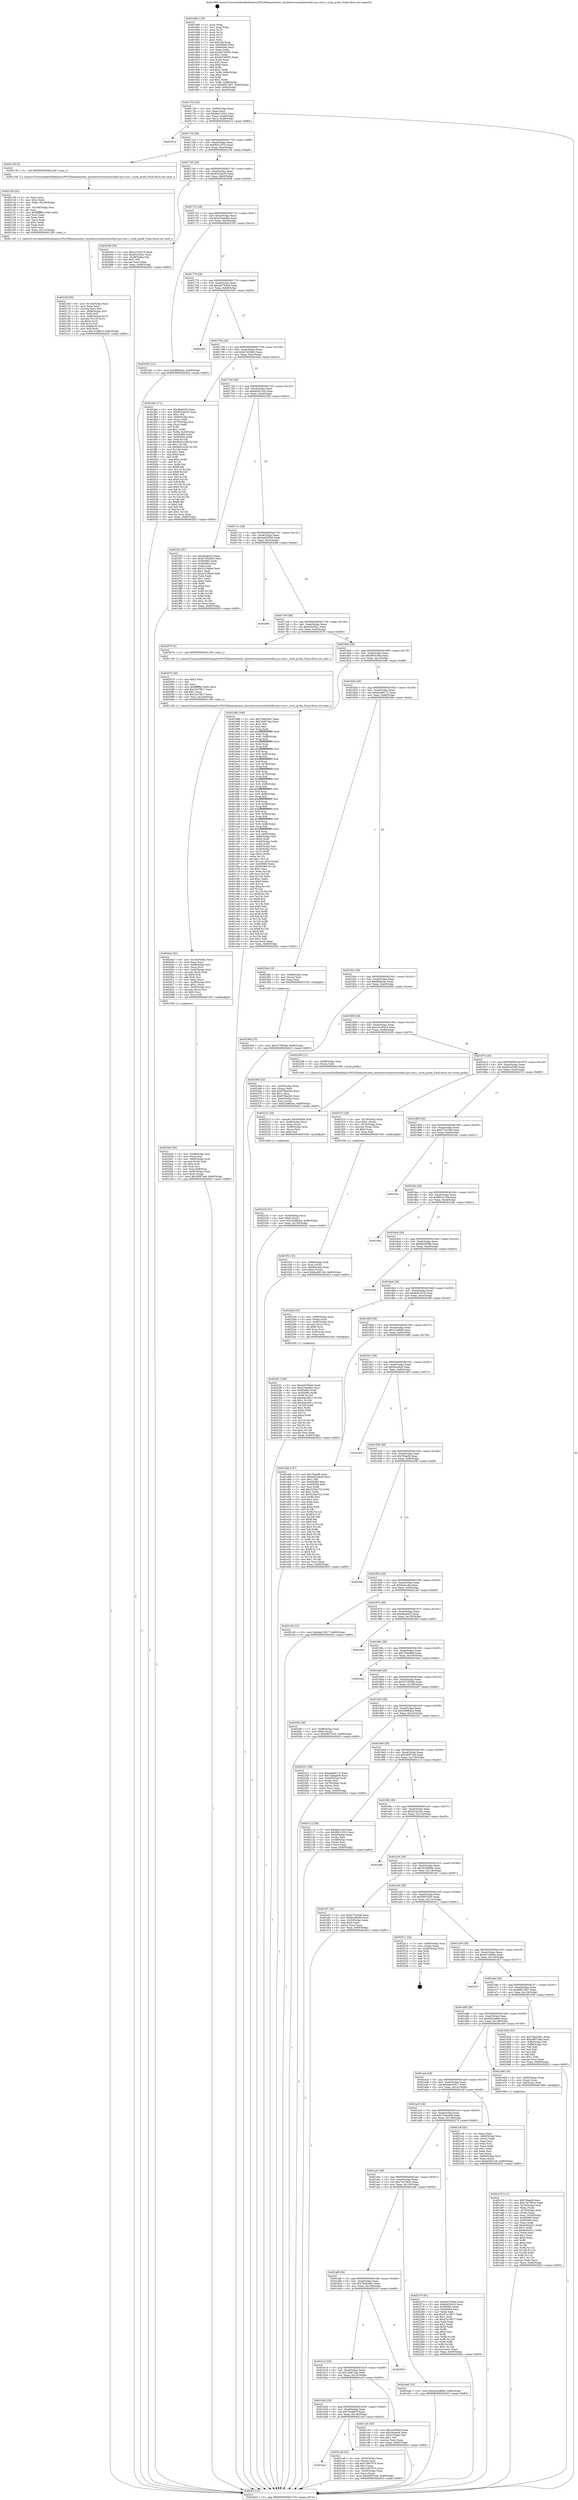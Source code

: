 digraph "0x401690" {
  label = "0x401690 (/mnt/c/Users/mathe/Desktop/tcc/POCII/binaries/extr_linuxdriversmmchostsdhci-pci-core.c_ricoh_probe_Final-ollvm.out::main(0))"
  labelloc = "t"
  node[shape=record]

  Entry [label="",width=0.3,height=0.3,shape=circle,fillcolor=black,style=filled]
  "0x401704" [label="{
     0x401704 [32]\l
     | [instrs]\l
     &nbsp;&nbsp;0x401704 \<+6\>: mov -0x90(%rbp),%eax\l
     &nbsp;&nbsp;0x40170a \<+2\>: mov %eax,%ecx\l
     &nbsp;&nbsp;0x40170c \<+6\>: sub $0x8aa742b2,%ecx\l
     &nbsp;&nbsp;0x401712 \<+6\>: mov %eax,-0xa4(%rbp)\l
     &nbsp;&nbsp;0x401718 \<+6\>: mov %ecx,-0xa8(%rbp)\l
     &nbsp;&nbsp;0x40171e \<+6\>: je 0000000000402614 \<main+0xf84\>\l
  }"]
  "0x402614" [label="{
     0x402614\l
  }", style=dashed]
  "0x401724" [label="{
     0x401724 [28]\l
     | [instrs]\l
     &nbsp;&nbsp;0x401724 \<+5\>: jmp 0000000000401729 \<main+0x99\>\l
     &nbsp;&nbsp;0x401729 \<+6\>: mov -0xa4(%rbp),%eax\l
     &nbsp;&nbsp;0x40172f \<+5\>: sub $0x90213533,%eax\l
     &nbsp;&nbsp;0x401734 \<+6\>: mov %eax,-0xac(%rbp)\l
     &nbsp;&nbsp;0x40173a \<+6\>: je 0000000000402136 \<main+0xaa6\>\l
  }"]
  Exit [label="",width=0.3,height=0.3,shape=circle,fillcolor=black,style=filled,peripheries=2]
  "0x402136" [label="{
     0x402136 [5]\l
     | [instrs]\l
     &nbsp;&nbsp;0x402136 \<+5\>: call 0000000000401160 \<next_i\>\l
     | [calls]\l
     &nbsp;&nbsp;0x401160 \{1\} (/mnt/c/Users/mathe/Desktop/tcc/POCII/binaries/extr_linuxdriversmmchostsdhci-pci-core.c_ricoh_probe_Final-ollvm.out::next_i)\l
  }"]
  "0x401740" [label="{
     0x401740 [28]\l
     | [instrs]\l
     &nbsp;&nbsp;0x401740 \<+5\>: jmp 0000000000401745 \<main+0xb5\>\l
     &nbsp;&nbsp;0x401745 \<+6\>: mov -0xa4(%rbp),%eax\l
     &nbsp;&nbsp;0x40174b \<+5\>: sub $0x9323ee35,%eax\l
     &nbsp;&nbsp;0x401750 \<+6\>: mov %eax,-0xb0(%rbp)\l
     &nbsp;&nbsp;0x401756 \<+6\>: je 0000000000402058 \<main+0x9c8\>\l
  }"]
  "0x40239d" [label="{
     0x40239d [15]\l
     | [instrs]\l
     &nbsp;&nbsp;0x40239d \<+10\>: movl $0x2379928a,-0x90(%rbp)\l
     &nbsp;&nbsp;0x4023a7 \<+5\>: jmp 0000000000402623 \<main+0xf93\>\l
  }"]
  "0x402058" [label="{
     0x402058 [30]\l
     | [instrs]\l
     &nbsp;&nbsp;0x402058 \<+5\>: mov $0xe1018319,%eax\l
     &nbsp;&nbsp;0x40205d \<+5\>: mov $0xd52cf5a1,%ecx\l
     &nbsp;&nbsp;0x402062 \<+3\>: mov -0x29(%rbp),%dl\l
     &nbsp;&nbsp;0x402065 \<+3\>: test $0x1,%dl\l
     &nbsp;&nbsp;0x402068 \<+3\>: cmovne %ecx,%eax\l
     &nbsp;&nbsp;0x40206b \<+6\>: mov %eax,-0x90(%rbp)\l
     &nbsp;&nbsp;0x402071 \<+5\>: jmp 0000000000402623 \<main+0xf93\>\l
  }"]
  "0x40175c" [label="{
     0x40175c [28]\l
     | [instrs]\l
     &nbsp;&nbsp;0x40175c \<+5\>: jmp 0000000000401761 \<main+0xd1\>\l
     &nbsp;&nbsp;0x401761 \<+6\>: mov -0xa4(%rbp),%eax\l
     &nbsp;&nbsp;0x401767 \<+5\>: sub $0xa7eeedbe,%eax\l
     &nbsp;&nbsp;0x40176c \<+6\>: mov %eax,-0xb4(%rbp)\l
     &nbsp;&nbsp;0x401772 \<+6\>: je 0000000000402355 \<main+0xcc5\>\l
  }"]
  "0x4022f1" [label="{
     0x4022f1 [100]\l
     | [instrs]\l
     &nbsp;&nbsp;0x4022f1 \<+5\>: mov $0xad27b6a4,%edx\l
     &nbsp;&nbsp;0x4022f6 \<+5\>: mov $0xa7eeedbe,%esi\l
     &nbsp;&nbsp;0x4022fb \<+8\>: mov 0x405060,%r8d\l
     &nbsp;&nbsp;0x402303 \<+8\>: mov 0x405064,%r9d\l
     &nbsp;&nbsp;0x40230b \<+3\>: mov %r8d,%r10d\l
     &nbsp;&nbsp;0x40230e \<+7\>: sub $0x4dac4811,%r10d\l
     &nbsp;&nbsp;0x402315 \<+4\>: sub $0x1,%r10d\l
     &nbsp;&nbsp;0x402319 \<+7\>: add $0x4dac4811,%r10d\l
     &nbsp;&nbsp;0x402320 \<+4\>: imul %r10d,%r8d\l
     &nbsp;&nbsp;0x402324 \<+4\>: and $0x1,%r8d\l
     &nbsp;&nbsp;0x402328 \<+4\>: cmp $0x0,%r8d\l
     &nbsp;&nbsp;0x40232c \<+4\>: sete %r11b\l
     &nbsp;&nbsp;0x402330 \<+4\>: cmp $0xa,%r9d\l
     &nbsp;&nbsp;0x402334 \<+3\>: setl %bl\l
     &nbsp;&nbsp;0x402337 \<+3\>: mov %r11b,%r14b\l
     &nbsp;&nbsp;0x40233a \<+3\>: and %bl,%r14b\l
     &nbsp;&nbsp;0x40233d \<+3\>: xor %bl,%r11b\l
     &nbsp;&nbsp;0x402340 \<+3\>: or %r11b,%r14b\l
     &nbsp;&nbsp;0x402343 \<+4\>: test $0x1,%r14b\l
     &nbsp;&nbsp;0x402347 \<+3\>: cmovne %esi,%edx\l
     &nbsp;&nbsp;0x40234a \<+6\>: mov %edx,-0x90(%rbp)\l
     &nbsp;&nbsp;0x402350 \<+5\>: jmp 0000000000402623 \<main+0xf93\>\l
  }"]
  "0x402355" [label="{
     0x402355 [15]\l
     | [instrs]\l
     &nbsp;&nbsp;0x402355 \<+10\>: movl $0xdfbfa5ac,-0x90(%rbp)\l
     &nbsp;&nbsp;0x40235f \<+5\>: jmp 0000000000402623 \<main+0xf93\>\l
  }"]
  "0x401778" [label="{
     0x401778 [28]\l
     | [instrs]\l
     &nbsp;&nbsp;0x401778 \<+5\>: jmp 000000000040177d \<main+0xed\>\l
     &nbsp;&nbsp;0x40177d \<+6\>: mov -0xa4(%rbp),%eax\l
     &nbsp;&nbsp;0x401783 \<+5\>: sub $0xad27b6a4,%eax\l
     &nbsp;&nbsp;0x401788 \<+6\>: mov %eax,-0xb8(%rbp)\l
     &nbsp;&nbsp;0x40178e \<+6\>: je 00000000004025e4 \<main+0xf54\>\l
  }"]
  "0x402232" [label="{
     0x402232 [31]\l
     | [instrs]\l
     &nbsp;&nbsp;0x402232 \<+4\>: mov -0x40(%rbp),%rcx\l
     &nbsp;&nbsp;0x402236 \<+6\>: movl $0x0,(%rcx)\l
     &nbsp;&nbsp;0x40223c \<+10\>: movl $0x23b9bdca,-0x90(%rbp)\l
     &nbsp;&nbsp;0x402246 \<+6\>: mov %eax,-0x150(%rbp)\l
     &nbsp;&nbsp;0x40224c \<+5\>: jmp 0000000000402623 \<main+0xf93\>\l
  }"]
  "0x4025e4" [label="{
     0x4025e4\l
  }", style=dashed]
  "0x401794" [label="{
     0x401794 [28]\l
     | [instrs]\l
     &nbsp;&nbsp;0x401794 \<+5\>: jmp 0000000000401799 \<main+0x109\>\l
     &nbsp;&nbsp;0x401799 \<+6\>: mov -0xa4(%rbp),%eax\l
     &nbsp;&nbsp;0x40179f \<+5\>: sub $0xb7d52b63,%eax\l
     &nbsp;&nbsp;0x4017a4 \<+6\>: mov %eax,-0xbc(%rbp)\l
     &nbsp;&nbsp;0x4017aa \<+6\>: je 0000000000401fad \<main+0x91d\>\l
  }"]
  "0x402215" [label="{
     0x402215 [29]\l
     | [instrs]\l
     &nbsp;&nbsp;0x402215 \<+10\>: movabs $0x4030b6,%rdi\l
     &nbsp;&nbsp;0x40221f \<+4\>: mov -0x48(%rbp),%rcx\l
     &nbsp;&nbsp;0x402223 \<+2\>: mov %eax,(%rcx)\l
     &nbsp;&nbsp;0x402225 \<+4\>: mov -0x48(%rbp),%rcx\l
     &nbsp;&nbsp;0x402229 \<+2\>: mov (%rcx),%esi\l
     &nbsp;&nbsp;0x40222b \<+2\>: mov $0x0,%al\l
     &nbsp;&nbsp;0x40222d \<+5\>: call 0000000000401040 \<printf@plt\>\l
     | [calls]\l
     &nbsp;&nbsp;0x401040 \{1\} (unknown)\l
  }"]
  "0x401fad" [label="{
     0x401fad [171]\l
     | [instrs]\l
     &nbsp;&nbsp;0x401fad \<+5\>: mov $0xdba6432,%eax\l
     &nbsp;&nbsp;0x401fb2 \<+5\>: mov $0x9323ee35,%ecx\l
     &nbsp;&nbsp;0x401fb7 \<+2\>: mov $0x1,%dl\l
     &nbsp;&nbsp;0x401fb9 \<+4\>: mov -0x60(%rbp),%rsi\l
     &nbsp;&nbsp;0x401fbd \<+2\>: mov (%rsi),%edi\l
     &nbsp;&nbsp;0x401fbf \<+4\>: mov -0x70(%rbp),%rsi\l
     &nbsp;&nbsp;0x401fc3 \<+2\>: cmp (%rsi),%edi\l
     &nbsp;&nbsp;0x401fc5 \<+4\>: setl %r8b\l
     &nbsp;&nbsp;0x401fc9 \<+4\>: and $0x1,%r8b\l
     &nbsp;&nbsp;0x401fcd \<+4\>: mov %r8b,-0x29(%rbp)\l
     &nbsp;&nbsp;0x401fd1 \<+7\>: mov 0x405060,%edi\l
     &nbsp;&nbsp;0x401fd8 \<+8\>: mov 0x405064,%r9d\l
     &nbsp;&nbsp;0x401fe0 \<+3\>: mov %edi,%r10d\l
     &nbsp;&nbsp;0x401fe3 \<+7\>: add $0x90d1e326,%r10d\l
     &nbsp;&nbsp;0x401fea \<+4\>: sub $0x1,%r10d\l
     &nbsp;&nbsp;0x401fee \<+7\>: sub $0x90d1e326,%r10d\l
     &nbsp;&nbsp;0x401ff5 \<+4\>: imul %r10d,%edi\l
     &nbsp;&nbsp;0x401ff9 \<+3\>: and $0x1,%edi\l
     &nbsp;&nbsp;0x401ffc \<+3\>: cmp $0x0,%edi\l
     &nbsp;&nbsp;0x401fff \<+4\>: sete %r8b\l
     &nbsp;&nbsp;0x402003 \<+4\>: cmp $0xa,%r9d\l
     &nbsp;&nbsp;0x402007 \<+4\>: setl %r11b\l
     &nbsp;&nbsp;0x40200b \<+3\>: mov %r8b,%bl\l
     &nbsp;&nbsp;0x40200e \<+3\>: xor $0xff,%bl\l
     &nbsp;&nbsp;0x402011 \<+3\>: mov %r11b,%r14b\l
     &nbsp;&nbsp;0x402014 \<+4\>: xor $0xff,%r14b\l
     &nbsp;&nbsp;0x402018 \<+3\>: xor $0x0,%dl\l
     &nbsp;&nbsp;0x40201b \<+3\>: mov %bl,%r15b\l
     &nbsp;&nbsp;0x40201e \<+4\>: and $0x0,%r15b\l
     &nbsp;&nbsp;0x402022 \<+3\>: and %dl,%r8b\l
     &nbsp;&nbsp;0x402025 \<+3\>: mov %r14b,%r12b\l
     &nbsp;&nbsp;0x402028 \<+4\>: and $0x0,%r12b\l
     &nbsp;&nbsp;0x40202c \<+3\>: and %dl,%r11b\l
     &nbsp;&nbsp;0x40202f \<+3\>: or %r8b,%r15b\l
     &nbsp;&nbsp;0x402032 \<+3\>: or %r11b,%r12b\l
     &nbsp;&nbsp;0x402035 \<+3\>: xor %r12b,%r15b\l
     &nbsp;&nbsp;0x402038 \<+3\>: or %r14b,%bl\l
     &nbsp;&nbsp;0x40203b \<+3\>: xor $0xff,%bl\l
     &nbsp;&nbsp;0x40203e \<+3\>: or $0x0,%dl\l
     &nbsp;&nbsp;0x402041 \<+2\>: and %dl,%bl\l
     &nbsp;&nbsp;0x402043 \<+3\>: or %bl,%r15b\l
     &nbsp;&nbsp;0x402046 \<+4\>: test $0x1,%r15b\l
     &nbsp;&nbsp;0x40204a \<+3\>: cmovne %ecx,%eax\l
     &nbsp;&nbsp;0x40204d \<+6\>: mov %eax,-0x90(%rbp)\l
     &nbsp;&nbsp;0x402053 \<+5\>: jmp 0000000000402623 \<main+0xf93\>\l
  }"]
  "0x4017b0" [label="{
     0x4017b0 [28]\l
     | [instrs]\l
     &nbsp;&nbsp;0x4017b0 \<+5\>: jmp 00000000004017b5 \<main+0x125\>\l
     &nbsp;&nbsp;0x4017b5 \<+6\>: mov -0xa4(%rbp),%eax\l
     &nbsp;&nbsp;0x4017bb \<+5\>: sub $0xba5913c6,%eax\l
     &nbsp;&nbsp;0x4017c0 \<+6\>: mov %eax,-0xc0(%rbp)\l
     &nbsp;&nbsp;0x4017c6 \<+6\>: je 0000000000401f52 \<main+0x8c2\>\l
  }"]
  "0x401b4c" [label="{
     0x401b4c\l
  }", style=dashed]
  "0x401f52" [label="{
     0x401f52 [91]\l
     | [instrs]\l
     &nbsp;&nbsp;0x401f52 \<+5\>: mov $0xdba6432,%eax\l
     &nbsp;&nbsp;0x401f57 \<+5\>: mov $0xb7d52b63,%ecx\l
     &nbsp;&nbsp;0x401f5c \<+7\>: mov 0x405060,%edx\l
     &nbsp;&nbsp;0x401f63 \<+7\>: mov 0x405064,%esi\l
     &nbsp;&nbsp;0x401f6a \<+2\>: mov %edx,%edi\l
     &nbsp;&nbsp;0x401f6c \<+6\>: add $0x2c2346a9,%edi\l
     &nbsp;&nbsp;0x401f72 \<+3\>: sub $0x1,%edi\l
     &nbsp;&nbsp;0x401f75 \<+6\>: sub $0x2c2346a9,%edi\l
     &nbsp;&nbsp;0x401f7b \<+3\>: imul %edi,%edx\l
     &nbsp;&nbsp;0x401f7e \<+3\>: and $0x1,%edx\l
     &nbsp;&nbsp;0x401f81 \<+3\>: cmp $0x0,%edx\l
     &nbsp;&nbsp;0x401f84 \<+4\>: sete %r8b\l
     &nbsp;&nbsp;0x401f88 \<+3\>: cmp $0xa,%esi\l
     &nbsp;&nbsp;0x401f8b \<+4\>: setl %r9b\l
     &nbsp;&nbsp;0x401f8f \<+3\>: mov %r8b,%r10b\l
     &nbsp;&nbsp;0x401f92 \<+3\>: and %r9b,%r10b\l
     &nbsp;&nbsp;0x401f95 \<+3\>: xor %r9b,%r8b\l
     &nbsp;&nbsp;0x401f98 \<+3\>: or %r8b,%r10b\l
     &nbsp;&nbsp;0x401f9b \<+4\>: test $0x1,%r10b\l
     &nbsp;&nbsp;0x401f9f \<+3\>: cmovne %ecx,%eax\l
     &nbsp;&nbsp;0x401fa2 \<+6\>: mov %eax,-0x90(%rbp)\l
     &nbsp;&nbsp;0x401fa8 \<+5\>: jmp 0000000000402623 \<main+0xf93\>\l
  }"]
  "0x4017cc" [label="{
     0x4017cc [28]\l
     | [instrs]\l
     &nbsp;&nbsp;0x4017cc \<+5\>: jmp 00000000004017d1 \<main+0x141\>\l
     &nbsp;&nbsp;0x4017d1 \<+6\>: mov -0xa4(%rbp),%eax\l
     &nbsp;&nbsp;0x4017d7 \<+5\>: sub $0xbad52830,%eax\l
     &nbsp;&nbsp;0x4017dc \<+6\>: mov %eax,-0xc4(%rbp)\l
     &nbsp;&nbsp;0x4017e2 \<+6\>: je 000000000040256e \<main+0xede\>\l
  }"]
  "0x4021a6" [label="{
     0x4021a6 [42]\l
     | [instrs]\l
     &nbsp;&nbsp;0x4021a6 \<+4\>: mov -0x50(%rbp),%rax\l
     &nbsp;&nbsp;0x4021aa \<+2\>: mov (%rax),%ecx\l
     &nbsp;&nbsp;0x4021ac \<+6\>: add $0x12667674,%ecx\l
     &nbsp;&nbsp;0x4021b2 \<+3\>: add $0x1,%ecx\l
     &nbsp;&nbsp;0x4021b5 \<+6\>: sub $0x12667674,%ecx\l
     &nbsp;&nbsp;0x4021bb \<+4\>: mov -0x50(%rbp),%rax\l
     &nbsp;&nbsp;0x4021bf \<+2\>: mov %ecx,(%rax)\l
     &nbsp;&nbsp;0x4021c1 \<+10\>: movl $0x285f7ce6,-0x90(%rbp)\l
     &nbsp;&nbsp;0x4021cb \<+5\>: jmp 0000000000402623 \<main+0xf93\>\l
  }"]
  "0x40256e" [label="{
     0x40256e\l
  }", style=dashed]
  "0x4017e8" [label="{
     0x4017e8 [28]\l
     | [instrs]\l
     &nbsp;&nbsp;0x4017e8 \<+5\>: jmp 00000000004017ed \<main+0x15d\>\l
     &nbsp;&nbsp;0x4017ed \<+6\>: mov -0xa4(%rbp),%eax\l
     &nbsp;&nbsp;0x4017f3 \<+5\>: sub $0xd52cf5a1,%eax\l
     &nbsp;&nbsp;0x4017f8 \<+6\>: mov %eax,-0xc8(%rbp)\l
     &nbsp;&nbsp;0x4017fe \<+6\>: je 0000000000402076 \<main+0x9e6\>\l
  }"]
  "0x40216f" [label="{
     0x40216f [55]\l
     | [instrs]\l
     &nbsp;&nbsp;0x40216f \<+6\>: mov -0x14c(%rbp),%ecx\l
     &nbsp;&nbsp;0x402175 \<+3\>: imul %eax,%ecx\l
     &nbsp;&nbsp;0x402178 \<+3\>: movslq %ecx,%r8\l
     &nbsp;&nbsp;0x40217b \<+4\>: mov -0x68(%rbp),%r9\l
     &nbsp;&nbsp;0x40217f \<+3\>: mov (%r9),%r9\l
     &nbsp;&nbsp;0x402182 \<+4\>: mov -0x60(%rbp),%r10\l
     &nbsp;&nbsp;0x402186 \<+3\>: movslq (%r10),%r10\l
     &nbsp;&nbsp;0x402189 \<+4\>: shl $0x4,%r10\l
     &nbsp;&nbsp;0x40218d \<+3\>: add %r10,%r9\l
     &nbsp;&nbsp;0x402190 \<+4\>: mov 0x8(%r9),%r9\l
     &nbsp;&nbsp;0x402194 \<+3\>: mov %r8,(%r9)\l
     &nbsp;&nbsp;0x402197 \<+10\>: movl $0x7e2dfb7f,-0x90(%rbp)\l
     &nbsp;&nbsp;0x4021a1 \<+5\>: jmp 0000000000402623 \<main+0xf93\>\l
  }"]
  "0x402076" [label="{
     0x402076 [5]\l
     | [instrs]\l
     &nbsp;&nbsp;0x402076 \<+5\>: call 0000000000401160 \<next_i\>\l
     | [calls]\l
     &nbsp;&nbsp;0x401160 \{1\} (/mnt/c/Users/mathe/Desktop/tcc/POCII/binaries/extr_linuxdriversmmchostsdhci-pci-core.c_ricoh_probe_Final-ollvm.out::next_i)\l
  }"]
  "0x401804" [label="{
     0x401804 [28]\l
     | [instrs]\l
     &nbsp;&nbsp;0x401804 \<+5\>: jmp 0000000000401809 \<main+0x179\>\l
     &nbsp;&nbsp;0x401809 \<+6\>: mov -0xa4(%rbp),%eax\l
     &nbsp;&nbsp;0x40180f \<+5\>: sub $0xd89316fa,%eax\l
     &nbsp;&nbsp;0x401814 \<+6\>: mov %eax,-0xcc(%rbp)\l
     &nbsp;&nbsp;0x40181a \<+6\>: je 0000000000401b8b \<main+0x4fb\>\l
  }"]
  "0x40213b" [label="{
     0x40213b [52]\l
     | [instrs]\l
     &nbsp;&nbsp;0x40213b \<+2\>: xor %ecx,%ecx\l
     &nbsp;&nbsp;0x40213d \<+5\>: mov $0x2,%edx\l
     &nbsp;&nbsp;0x402142 \<+6\>: mov %edx,-0x148(%rbp)\l
     &nbsp;&nbsp;0x402148 \<+1\>: cltd\l
     &nbsp;&nbsp;0x402149 \<+6\>: mov -0x148(%rbp),%esi\l
     &nbsp;&nbsp;0x40214f \<+2\>: idiv %esi\l
     &nbsp;&nbsp;0x402151 \<+6\>: imul $0xfffffffe,%edx,%edx\l
     &nbsp;&nbsp;0x402157 \<+2\>: mov %ecx,%edi\l
     &nbsp;&nbsp;0x402159 \<+2\>: sub %edx,%edi\l
     &nbsp;&nbsp;0x40215b \<+2\>: mov %ecx,%edx\l
     &nbsp;&nbsp;0x40215d \<+3\>: sub $0x1,%edx\l
     &nbsp;&nbsp;0x402160 \<+2\>: add %edx,%edi\l
     &nbsp;&nbsp;0x402162 \<+2\>: sub %edi,%ecx\l
     &nbsp;&nbsp;0x402164 \<+6\>: mov %ecx,-0x14c(%rbp)\l
     &nbsp;&nbsp;0x40216a \<+5\>: call 0000000000401160 \<next_i\>\l
     | [calls]\l
     &nbsp;&nbsp;0x401160 \{1\} (/mnt/c/Users/mathe/Desktop/tcc/POCII/binaries/extr_linuxdriversmmchostsdhci-pci-core.c_ricoh_probe_Final-ollvm.out::next_i)\l
  }"]
  "0x401b8b" [label="{
     0x401b8b [346]\l
     | [instrs]\l
     &nbsp;&nbsp;0x401b8b \<+5\>: mov $0x79ad3481,%eax\l
     &nbsp;&nbsp;0x401b90 \<+5\>: mov $0x7a0b73aa,%ecx\l
     &nbsp;&nbsp;0x401b95 \<+2\>: mov $0x1,%dl\l
     &nbsp;&nbsp;0x401b97 \<+2\>: xor %esi,%esi\l
     &nbsp;&nbsp;0x401b99 \<+3\>: mov %rsp,%rdi\l
     &nbsp;&nbsp;0x401b9c \<+4\>: add $0xfffffffffffffff0,%rdi\l
     &nbsp;&nbsp;0x401ba0 \<+3\>: mov %rdi,%rsp\l
     &nbsp;&nbsp;0x401ba3 \<+7\>: mov %rdi,-0x88(%rbp)\l
     &nbsp;&nbsp;0x401baa \<+3\>: mov %rsp,%rdi\l
     &nbsp;&nbsp;0x401bad \<+4\>: add $0xfffffffffffffff0,%rdi\l
     &nbsp;&nbsp;0x401bb1 \<+3\>: mov %rdi,%rsp\l
     &nbsp;&nbsp;0x401bb4 \<+3\>: mov %rsp,%r8\l
     &nbsp;&nbsp;0x401bb7 \<+4\>: add $0xfffffffffffffff0,%r8\l
     &nbsp;&nbsp;0x401bbb \<+3\>: mov %r8,%rsp\l
     &nbsp;&nbsp;0x401bbe \<+4\>: mov %r8,-0x80(%rbp)\l
     &nbsp;&nbsp;0x401bc2 \<+3\>: mov %rsp,%r8\l
     &nbsp;&nbsp;0x401bc5 \<+4\>: add $0xfffffffffffffff0,%r8\l
     &nbsp;&nbsp;0x401bc9 \<+3\>: mov %r8,%rsp\l
     &nbsp;&nbsp;0x401bcc \<+4\>: mov %r8,-0x78(%rbp)\l
     &nbsp;&nbsp;0x401bd0 \<+3\>: mov %rsp,%r8\l
     &nbsp;&nbsp;0x401bd3 \<+4\>: add $0xfffffffffffffff0,%r8\l
     &nbsp;&nbsp;0x401bd7 \<+3\>: mov %r8,%rsp\l
     &nbsp;&nbsp;0x401bda \<+4\>: mov %r8,-0x70(%rbp)\l
     &nbsp;&nbsp;0x401bde \<+3\>: mov %rsp,%r8\l
     &nbsp;&nbsp;0x401be1 \<+4\>: add $0xfffffffffffffff0,%r8\l
     &nbsp;&nbsp;0x401be5 \<+3\>: mov %r8,%rsp\l
     &nbsp;&nbsp;0x401be8 \<+4\>: mov %r8,-0x68(%rbp)\l
     &nbsp;&nbsp;0x401bec \<+3\>: mov %rsp,%r8\l
     &nbsp;&nbsp;0x401bef \<+4\>: add $0xfffffffffffffff0,%r8\l
     &nbsp;&nbsp;0x401bf3 \<+3\>: mov %r8,%rsp\l
     &nbsp;&nbsp;0x401bf6 \<+4\>: mov %r8,-0x60(%rbp)\l
     &nbsp;&nbsp;0x401bfa \<+3\>: mov %rsp,%r8\l
     &nbsp;&nbsp;0x401bfd \<+4\>: add $0xfffffffffffffff0,%r8\l
     &nbsp;&nbsp;0x401c01 \<+3\>: mov %r8,%rsp\l
     &nbsp;&nbsp;0x401c04 \<+4\>: mov %r8,-0x58(%rbp)\l
     &nbsp;&nbsp;0x401c08 \<+3\>: mov %rsp,%r8\l
     &nbsp;&nbsp;0x401c0b \<+4\>: add $0xfffffffffffffff0,%r8\l
     &nbsp;&nbsp;0x401c0f \<+3\>: mov %r8,%rsp\l
     &nbsp;&nbsp;0x401c12 \<+4\>: mov %r8,-0x50(%rbp)\l
     &nbsp;&nbsp;0x401c16 \<+3\>: mov %rsp,%r8\l
     &nbsp;&nbsp;0x401c19 \<+4\>: add $0xfffffffffffffff0,%r8\l
     &nbsp;&nbsp;0x401c1d \<+3\>: mov %r8,%rsp\l
     &nbsp;&nbsp;0x401c20 \<+4\>: mov %r8,-0x48(%rbp)\l
     &nbsp;&nbsp;0x401c24 \<+3\>: mov %rsp,%r8\l
     &nbsp;&nbsp;0x401c27 \<+4\>: add $0xfffffffffffffff0,%r8\l
     &nbsp;&nbsp;0x401c2b \<+3\>: mov %r8,%rsp\l
     &nbsp;&nbsp;0x401c2e \<+4\>: mov %r8,-0x40(%rbp)\l
     &nbsp;&nbsp;0x401c32 \<+7\>: mov -0x88(%rbp),%r8\l
     &nbsp;&nbsp;0x401c39 \<+7\>: movl $0x0,(%r8)\l
     &nbsp;&nbsp;0x401c40 \<+7\>: mov -0x94(%rbp),%r9d\l
     &nbsp;&nbsp;0x401c47 \<+3\>: mov %r9d,(%rdi)\l
     &nbsp;&nbsp;0x401c4a \<+4\>: mov -0x80(%rbp),%r8\l
     &nbsp;&nbsp;0x401c4e \<+7\>: mov -0xa0(%rbp),%r10\l
     &nbsp;&nbsp;0x401c55 \<+3\>: mov %r10,(%r8)\l
     &nbsp;&nbsp;0x401c58 \<+3\>: cmpl $0x2,(%rdi)\l
     &nbsp;&nbsp;0x401c5b \<+4\>: setne %r11b\l
     &nbsp;&nbsp;0x401c5f \<+4\>: and $0x1,%r11b\l
     &nbsp;&nbsp;0x401c63 \<+4\>: mov %r11b,-0x31(%rbp)\l
     &nbsp;&nbsp;0x401c67 \<+7\>: mov 0x405060,%ebx\l
     &nbsp;&nbsp;0x401c6e \<+8\>: mov 0x405064,%r14d\l
     &nbsp;&nbsp;0x401c76 \<+3\>: sub $0x1,%esi\l
     &nbsp;&nbsp;0x401c79 \<+3\>: mov %ebx,%r15d\l
     &nbsp;&nbsp;0x401c7c \<+3\>: add %esi,%r15d\l
     &nbsp;&nbsp;0x401c7f \<+4\>: imul %r15d,%ebx\l
     &nbsp;&nbsp;0x401c83 \<+3\>: and $0x1,%ebx\l
     &nbsp;&nbsp;0x401c86 \<+3\>: cmp $0x0,%ebx\l
     &nbsp;&nbsp;0x401c89 \<+4\>: sete %r11b\l
     &nbsp;&nbsp;0x401c8d \<+4\>: cmp $0xa,%r14d\l
     &nbsp;&nbsp;0x401c91 \<+4\>: setl %r12b\l
     &nbsp;&nbsp;0x401c95 \<+3\>: mov %r11b,%r13b\l
     &nbsp;&nbsp;0x401c98 \<+4\>: xor $0xff,%r13b\l
     &nbsp;&nbsp;0x401c9c \<+3\>: mov %r12b,%sil\l
     &nbsp;&nbsp;0x401c9f \<+4\>: xor $0xff,%sil\l
     &nbsp;&nbsp;0x401ca3 \<+3\>: xor $0x0,%dl\l
     &nbsp;&nbsp;0x401ca6 \<+3\>: mov %r13b,%dil\l
     &nbsp;&nbsp;0x401ca9 \<+4\>: and $0x0,%dil\l
     &nbsp;&nbsp;0x401cad \<+3\>: and %dl,%r11b\l
     &nbsp;&nbsp;0x401cb0 \<+3\>: mov %sil,%r8b\l
     &nbsp;&nbsp;0x401cb3 \<+4\>: and $0x0,%r8b\l
     &nbsp;&nbsp;0x401cb7 \<+3\>: and %dl,%r12b\l
     &nbsp;&nbsp;0x401cba \<+3\>: or %r11b,%dil\l
     &nbsp;&nbsp;0x401cbd \<+3\>: or %r12b,%r8b\l
     &nbsp;&nbsp;0x401cc0 \<+3\>: xor %r8b,%dil\l
     &nbsp;&nbsp;0x401cc3 \<+3\>: or %sil,%r13b\l
     &nbsp;&nbsp;0x401cc6 \<+4\>: xor $0xff,%r13b\l
     &nbsp;&nbsp;0x401cca \<+3\>: or $0x0,%dl\l
     &nbsp;&nbsp;0x401ccd \<+3\>: and %dl,%r13b\l
     &nbsp;&nbsp;0x401cd0 \<+3\>: or %r13b,%dil\l
     &nbsp;&nbsp;0x401cd3 \<+4\>: test $0x1,%dil\l
     &nbsp;&nbsp;0x401cd7 \<+3\>: cmovne %ecx,%eax\l
     &nbsp;&nbsp;0x401cda \<+6\>: mov %eax,-0x90(%rbp)\l
     &nbsp;&nbsp;0x401ce0 \<+5\>: jmp 0000000000402623 \<main+0xf93\>\l
  }"]
  "0x401820" [label="{
     0x401820 [28]\l
     | [instrs]\l
     &nbsp;&nbsp;0x401820 \<+5\>: jmp 0000000000401825 \<main+0x195\>\l
     &nbsp;&nbsp;0x401825 \<+6\>: mov -0xa4(%rbp),%eax\l
     &nbsp;&nbsp;0x40182b \<+5\>: sub $0xdade8172,%eax\l
     &nbsp;&nbsp;0x401830 \<+6\>: mov %eax,-0xd0(%rbp)\l
     &nbsp;&nbsp;0x401836 \<+6\>: je 000000000040238e \<main+0xcfe\>\l
  }"]
  "0x4020e0" [label="{
     0x4020e0 [50]\l
     | [instrs]\l
     &nbsp;&nbsp;0x4020e0 \<+4\>: mov -0x68(%rbp),%rsi\l
     &nbsp;&nbsp;0x4020e4 \<+3\>: mov (%rsi),%rsi\l
     &nbsp;&nbsp;0x4020e7 \<+4\>: mov -0x60(%rbp),%rdi\l
     &nbsp;&nbsp;0x4020eb \<+3\>: movslq (%rdi),%rdi\l
     &nbsp;&nbsp;0x4020ee \<+4\>: shl $0x4,%rdi\l
     &nbsp;&nbsp;0x4020f2 \<+3\>: add %rdi,%rsi\l
     &nbsp;&nbsp;0x4020f5 \<+4\>: mov %rax,0x8(%rsi)\l
     &nbsp;&nbsp;0x4020f9 \<+4\>: mov -0x50(%rbp),%rax\l
     &nbsp;&nbsp;0x4020fd \<+6\>: movl $0x0,(%rax)\l
     &nbsp;&nbsp;0x402103 \<+10\>: movl $0x285f7ce6,-0x90(%rbp)\l
     &nbsp;&nbsp;0x40210d \<+5\>: jmp 0000000000402623 \<main+0xf93\>\l
  }"]
  "0x40238e" [label="{
     0x40238e [15]\l
     | [instrs]\l
     &nbsp;&nbsp;0x40238e \<+4\>: mov -0x68(%rbp),%rax\l
     &nbsp;&nbsp;0x402392 \<+3\>: mov (%rax),%rax\l
     &nbsp;&nbsp;0x402395 \<+3\>: mov %rax,%rdi\l
     &nbsp;&nbsp;0x402398 \<+5\>: call 0000000000401030 \<free@plt\>\l
     | [calls]\l
     &nbsp;&nbsp;0x401030 \{1\} (unknown)\l
  }"]
  "0x40183c" [label="{
     0x40183c [28]\l
     | [instrs]\l
     &nbsp;&nbsp;0x40183c \<+5\>: jmp 0000000000401841 \<main+0x1b1\>\l
     &nbsp;&nbsp;0x401841 \<+6\>: mov -0xa4(%rbp),%eax\l
     &nbsp;&nbsp;0x401847 \<+5\>: sub $0xdfbfa5ac,%eax\l
     &nbsp;&nbsp;0x40184c \<+6\>: mov %eax,-0xd4(%rbp)\l
     &nbsp;&nbsp;0x401852 \<+6\>: je 0000000000402364 \<main+0xcd4\>\l
  }"]
  "0x4020a3" [label="{
     0x4020a3 [61]\l
     | [instrs]\l
     &nbsp;&nbsp;0x4020a3 \<+6\>: mov -0x144(%rbp),%ecx\l
     &nbsp;&nbsp;0x4020a9 \<+3\>: imul %eax,%ecx\l
     &nbsp;&nbsp;0x4020ac \<+4\>: mov -0x68(%rbp),%rsi\l
     &nbsp;&nbsp;0x4020b0 \<+3\>: mov (%rsi),%rsi\l
     &nbsp;&nbsp;0x4020b3 \<+4\>: mov -0x60(%rbp),%rdi\l
     &nbsp;&nbsp;0x4020b7 \<+3\>: movslq (%rdi),%rdi\l
     &nbsp;&nbsp;0x4020ba \<+4\>: shl $0x4,%rdi\l
     &nbsp;&nbsp;0x4020be \<+3\>: add %rdi,%rsi\l
     &nbsp;&nbsp;0x4020c1 \<+2\>: mov %ecx,(%rsi)\l
     &nbsp;&nbsp;0x4020c3 \<+4\>: mov -0x58(%rbp),%rsi\l
     &nbsp;&nbsp;0x4020c7 \<+6\>: movl $0x1,(%rsi)\l
     &nbsp;&nbsp;0x4020cd \<+4\>: mov -0x58(%rbp),%rsi\l
     &nbsp;&nbsp;0x4020d1 \<+3\>: movslq (%rsi),%rsi\l
     &nbsp;&nbsp;0x4020d4 \<+4\>: shl $0x3,%rsi\l
     &nbsp;&nbsp;0x4020d8 \<+3\>: mov %rsi,%rdi\l
     &nbsp;&nbsp;0x4020db \<+5\>: call 0000000000401050 \<malloc@plt\>\l
     | [calls]\l
     &nbsp;&nbsp;0x401050 \{1\} (unknown)\l
  }"]
  "0x402364" [label="{
     0x402364 [42]\l
     | [instrs]\l
     &nbsp;&nbsp;0x402364 \<+4\>: mov -0x40(%rbp),%rax\l
     &nbsp;&nbsp;0x402368 \<+2\>: mov (%rax),%ecx\l
     &nbsp;&nbsp;0x40236a \<+6\>: add $0x876ba3e3,%ecx\l
     &nbsp;&nbsp;0x402370 \<+3\>: add $0x1,%ecx\l
     &nbsp;&nbsp;0x402373 \<+6\>: sub $0x876ba3e3,%ecx\l
     &nbsp;&nbsp;0x402379 \<+4\>: mov -0x40(%rbp),%rax\l
     &nbsp;&nbsp;0x40237d \<+2\>: mov %ecx,(%rax)\l
     &nbsp;&nbsp;0x40237f \<+10\>: movl $0x23b9bdca,-0x90(%rbp)\l
     &nbsp;&nbsp;0x402389 \<+5\>: jmp 0000000000402623 \<main+0xf93\>\l
  }"]
  "0x401858" [label="{
     0x401858 [28]\l
     | [instrs]\l
     &nbsp;&nbsp;0x401858 \<+5\>: jmp 000000000040185d \<main+0x1cd\>\l
     &nbsp;&nbsp;0x40185d \<+6\>: mov -0xa4(%rbp),%eax\l
     &nbsp;&nbsp;0x401863 \<+5\>: sub $0xe1018319,%eax\l
     &nbsp;&nbsp;0x401868 \<+6\>: mov %eax,-0xd8(%rbp)\l
     &nbsp;&nbsp;0x40186e \<+6\>: je 0000000000402209 \<main+0xb79\>\l
  }"]
  "0x40207b" [label="{
     0x40207b [40]\l
     | [instrs]\l
     &nbsp;&nbsp;0x40207b \<+5\>: mov $0x2,%ecx\l
     &nbsp;&nbsp;0x402080 \<+1\>: cltd\l
     &nbsp;&nbsp;0x402081 \<+2\>: idiv %ecx\l
     &nbsp;&nbsp;0x402083 \<+6\>: imul $0xfffffffe,%edx,%ecx\l
     &nbsp;&nbsp;0x402089 \<+6\>: add $0x22e7f0c7,%ecx\l
     &nbsp;&nbsp;0x40208f \<+3\>: add $0x1,%ecx\l
     &nbsp;&nbsp;0x402092 \<+6\>: sub $0x22e7f0c7,%ecx\l
     &nbsp;&nbsp;0x402098 \<+6\>: mov %ecx,-0x144(%rbp)\l
     &nbsp;&nbsp;0x40209e \<+5\>: call 0000000000401160 \<next_i\>\l
     | [calls]\l
     &nbsp;&nbsp;0x401160 \{1\} (/mnt/c/Users/mathe/Desktop/tcc/POCII/binaries/extr_linuxdriversmmchostsdhci-pci-core.c_ricoh_probe_Final-ollvm.out::next_i)\l
  }"]
  "0x402209" [label="{
     0x402209 [12]\l
     | [instrs]\l
     &nbsp;&nbsp;0x402209 \<+4\>: mov -0x68(%rbp),%rax\l
     &nbsp;&nbsp;0x40220d \<+3\>: mov (%rax),%rdi\l
     &nbsp;&nbsp;0x402210 \<+5\>: call 0000000000401400 \<ricoh_probe\>\l
     | [calls]\l
     &nbsp;&nbsp;0x401400 \{1\} (/mnt/c/Users/mathe/Desktop/tcc/POCII/binaries/extr_linuxdriversmmchostsdhci-pci-core.c_ricoh_probe_Final-ollvm.out::ricoh_probe)\l
  }"]
  "0x401874" [label="{
     0x401874 [28]\l
     | [instrs]\l
     &nbsp;&nbsp;0x401874 \<+5\>: jmp 0000000000401879 \<main+0x1e9\>\l
     &nbsp;&nbsp;0x401879 \<+6\>: mov -0xa4(%rbp),%eax\l
     &nbsp;&nbsp;0x40187f \<+5\>: sub $0xf41d93b6,%eax\l
     &nbsp;&nbsp;0x401884 \<+6\>: mov %eax,-0xdc(%rbp)\l
     &nbsp;&nbsp;0x40188a \<+6\>: je 0000000000401f15 \<main+0x885\>\l
  }"]
  "0x401f32" [label="{
     0x401f32 [32]\l
     | [instrs]\l
     &nbsp;&nbsp;0x401f32 \<+4\>: mov -0x68(%rbp),%rdi\l
     &nbsp;&nbsp;0x401f36 \<+3\>: mov %rax,(%rdi)\l
     &nbsp;&nbsp;0x401f39 \<+4\>: mov -0x60(%rbp),%rax\l
     &nbsp;&nbsp;0x401f3d \<+6\>: movl $0x0,(%rax)\l
     &nbsp;&nbsp;0x401f43 \<+10\>: movl $0xba5913c6,-0x90(%rbp)\l
     &nbsp;&nbsp;0x401f4d \<+5\>: jmp 0000000000402623 \<main+0xf93\>\l
  }"]
  "0x401f15" [label="{
     0x401f15 [29]\l
     | [instrs]\l
     &nbsp;&nbsp;0x401f15 \<+4\>: mov -0x70(%rbp),%rax\l
     &nbsp;&nbsp;0x401f19 \<+6\>: movl $0x1,(%rax)\l
     &nbsp;&nbsp;0x401f1f \<+4\>: mov -0x70(%rbp),%rax\l
     &nbsp;&nbsp;0x401f23 \<+3\>: movslq (%rax),%rax\l
     &nbsp;&nbsp;0x401f26 \<+4\>: shl $0x4,%rax\l
     &nbsp;&nbsp;0x401f2a \<+3\>: mov %rax,%rdi\l
     &nbsp;&nbsp;0x401f2d \<+5\>: call 0000000000401050 \<malloc@plt\>\l
     | [calls]\l
     &nbsp;&nbsp;0x401050 \{1\} (unknown)\l
  }"]
  "0x401890" [label="{
     0x401890 [28]\l
     | [instrs]\l
     &nbsp;&nbsp;0x401890 \<+5\>: jmp 0000000000401895 \<main+0x205\>\l
     &nbsp;&nbsp;0x401895 \<+6\>: mov -0xa4(%rbp),%eax\l
     &nbsp;&nbsp;0x40189b \<+5\>: sub $0xf77b33e6,%eax\l
     &nbsp;&nbsp;0x4018a0 \<+6\>: mov %eax,-0xe0(%rbp)\l
     &nbsp;&nbsp;0x4018a6 \<+6\>: je 00000000004023ac \<main+0xd1c\>\l
  }"]
  "0x401e79" [label="{
     0x401e79 [111]\l
     | [instrs]\l
     &nbsp;&nbsp;0x401e79 \<+5\>: mov $0x7fdaef6,%ecx\l
     &nbsp;&nbsp;0x401e7e \<+5\>: mov $0x73e7662e,%edx\l
     &nbsp;&nbsp;0x401e83 \<+4\>: mov -0x78(%rbp),%rdi\l
     &nbsp;&nbsp;0x401e87 \<+2\>: mov %eax,(%rdi)\l
     &nbsp;&nbsp;0x401e89 \<+4\>: mov -0x78(%rbp),%rdi\l
     &nbsp;&nbsp;0x401e8d \<+2\>: mov (%rdi),%eax\l
     &nbsp;&nbsp;0x401e8f \<+3\>: mov %eax,-0x30(%rbp)\l
     &nbsp;&nbsp;0x401e92 \<+7\>: mov 0x405060,%eax\l
     &nbsp;&nbsp;0x401e99 \<+7\>: mov 0x405064,%esi\l
     &nbsp;&nbsp;0x401ea0 \<+3\>: mov %eax,%r8d\l
     &nbsp;&nbsp;0x401ea3 \<+7\>: add $0x8cf42b21,%r8d\l
     &nbsp;&nbsp;0x401eaa \<+4\>: sub $0x1,%r8d\l
     &nbsp;&nbsp;0x401eae \<+7\>: sub $0x8cf42b21,%r8d\l
     &nbsp;&nbsp;0x401eb5 \<+4\>: imul %r8d,%eax\l
     &nbsp;&nbsp;0x401eb9 \<+3\>: and $0x1,%eax\l
     &nbsp;&nbsp;0x401ebc \<+3\>: cmp $0x0,%eax\l
     &nbsp;&nbsp;0x401ebf \<+4\>: sete %r9b\l
     &nbsp;&nbsp;0x401ec3 \<+3\>: cmp $0xa,%esi\l
     &nbsp;&nbsp;0x401ec6 \<+4\>: setl %r10b\l
     &nbsp;&nbsp;0x401eca \<+3\>: mov %r9b,%r11b\l
     &nbsp;&nbsp;0x401ecd \<+3\>: and %r10b,%r11b\l
     &nbsp;&nbsp;0x401ed0 \<+3\>: xor %r10b,%r9b\l
     &nbsp;&nbsp;0x401ed3 \<+3\>: or %r9b,%r11b\l
     &nbsp;&nbsp;0x401ed6 \<+4\>: test $0x1,%r11b\l
     &nbsp;&nbsp;0x401eda \<+3\>: cmovne %edx,%ecx\l
     &nbsp;&nbsp;0x401edd \<+6\>: mov %ecx,-0x90(%rbp)\l
     &nbsp;&nbsp;0x401ee3 \<+5\>: jmp 0000000000402623 \<main+0xf93\>\l
  }"]
  "0x4023ac" [label="{
     0x4023ac\l
  }", style=dashed]
  "0x4018ac" [label="{
     0x4018ac [28]\l
     | [instrs]\l
     &nbsp;&nbsp;0x4018ac \<+5\>: jmp 00000000004018b1 \<main+0x221\>\l
     &nbsp;&nbsp;0x4018b1 \<+6\>: mov -0xa4(%rbp),%eax\l
     &nbsp;&nbsp;0x4018b7 \<+5\>: sub $0xfb24130a,%eax\l
     &nbsp;&nbsp;0x4018bc \<+6\>: mov %eax,-0xe4(%rbp)\l
     &nbsp;&nbsp;0x4018c2 \<+6\>: je 0000000000401d5e \<main+0x6ce\>\l
  }"]
  "0x401b30" [label="{
     0x401b30 [28]\l
     | [instrs]\l
     &nbsp;&nbsp;0x401b30 \<+5\>: jmp 0000000000401b35 \<main+0x4a5\>\l
     &nbsp;&nbsp;0x401b35 \<+6\>: mov -0xa4(%rbp),%eax\l
     &nbsp;&nbsp;0x401b3b \<+5\>: sub $0x7e2dfb7f,%eax\l
     &nbsp;&nbsp;0x401b40 \<+6\>: mov %eax,-0x140(%rbp)\l
     &nbsp;&nbsp;0x401b46 \<+6\>: je 00000000004021a6 \<main+0xb16\>\l
  }"]
  "0x401d5e" [label="{
     0x401d5e\l
  }", style=dashed]
  "0x4018c8" [label="{
     0x4018c8 [28]\l
     | [instrs]\l
     &nbsp;&nbsp;0x4018c8 \<+5\>: jmp 00000000004018cd \<main+0x23d\>\l
     &nbsp;&nbsp;0x4018cd \<+6\>: mov -0xa4(%rbp),%eax\l
     &nbsp;&nbsp;0x4018d3 \<+5\>: sub $0xfbb5959b,%eax\l
     &nbsp;&nbsp;0x4018d8 \<+6\>: mov %eax,-0xe8(%rbp)\l
     &nbsp;&nbsp;0x4018de \<+6\>: je 00000000004023bb \<main+0xd2b\>\l
  }"]
  "0x401ce5" [label="{
     0x401ce5 [30]\l
     | [instrs]\l
     &nbsp;&nbsp;0x401ce5 \<+5\>: mov $0x1a20948,%eax\l
     &nbsp;&nbsp;0x401cea \<+5\>: mov $0x54ce6c6,%ecx\l
     &nbsp;&nbsp;0x401cef \<+3\>: mov -0x31(%rbp),%dl\l
     &nbsp;&nbsp;0x401cf2 \<+3\>: test $0x1,%dl\l
     &nbsp;&nbsp;0x401cf5 \<+3\>: cmovne %ecx,%eax\l
     &nbsp;&nbsp;0x401cf8 \<+6\>: mov %eax,-0x90(%rbp)\l
     &nbsp;&nbsp;0x401cfe \<+5\>: jmp 0000000000402623 \<main+0xf93\>\l
  }"]
  "0x4023bb" [label="{
     0x4023bb\l
  }", style=dashed]
  "0x4018e4" [label="{
     0x4018e4 [28]\l
     | [instrs]\l
     &nbsp;&nbsp;0x4018e4 \<+5\>: jmp 00000000004018e9 \<main+0x259\>\l
     &nbsp;&nbsp;0x4018e9 \<+6\>: mov -0xa4(%rbp),%eax\l
     &nbsp;&nbsp;0x4018ef \<+5\>: sub $0xfe452418,%eax\l
     &nbsp;&nbsp;0x4018f4 \<+6\>: mov %eax,-0xec(%rbp)\l
     &nbsp;&nbsp;0x4018fa \<+6\>: je 00000000004022d0 \<main+0xc40\>\l
  }"]
  "0x401b14" [label="{
     0x401b14 [28]\l
     | [instrs]\l
     &nbsp;&nbsp;0x401b14 \<+5\>: jmp 0000000000401b19 \<main+0x489\>\l
     &nbsp;&nbsp;0x401b19 \<+6\>: mov -0xa4(%rbp),%eax\l
     &nbsp;&nbsp;0x401b1f \<+5\>: sub $0x7a0b73aa,%eax\l
     &nbsp;&nbsp;0x401b24 \<+6\>: mov %eax,-0x13c(%rbp)\l
     &nbsp;&nbsp;0x401b2a \<+6\>: je 0000000000401ce5 \<main+0x655\>\l
  }"]
  "0x4022d0" [label="{
     0x4022d0 [33]\l
     | [instrs]\l
     &nbsp;&nbsp;0x4022d0 \<+4\>: mov -0x68(%rbp),%rax\l
     &nbsp;&nbsp;0x4022d4 \<+3\>: mov (%rax),%rax\l
     &nbsp;&nbsp;0x4022d7 \<+4\>: mov -0x40(%rbp),%rcx\l
     &nbsp;&nbsp;0x4022db \<+3\>: movslq (%rcx),%rcx\l
     &nbsp;&nbsp;0x4022de \<+4\>: shl $0x4,%rcx\l
     &nbsp;&nbsp;0x4022e2 \<+3\>: add %rcx,%rax\l
     &nbsp;&nbsp;0x4022e5 \<+4\>: mov 0x8(%rax),%rax\l
     &nbsp;&nbsp;0x4022e9 \<+3\>: mov %rax,%rdi\l
     &nbsp;&nbsp;0x4022ec \<+5\>: call 0000000000401030 \<free@plt\>\l
     | [calls]\l
     &nbsp;&nbsp;0x401030 \{1\} (unknown)\l
  }"]
  "0x401900" [label="{
     0x401900 [28]\l
     | [instrs]\l
     &nbsp;&nbsp;0x401900 \<+5\>: jmp 0000000000401905 \<main+0x275\>\l
     &nbsp;&nbsp;0x401905 \<+6\>: mov -0xa4(%rbp),%eax\l
     &nbsp;&nbsp;0x40190b \<+5\>: sub $0x1a20948,%eax\l
     &nbsp;&nbsp;0x401910 \<+6\>: mov %eax,-0xf0(%rbp)\l
     &nbsp;&nbsp;0x401916 \<+6\>: je 0000000000401dd6 \<main+0x746\>\l
  }"]
  "0x402529" [label="{
     0x402529\l
  }", style=dashed]
  "0x401dd6" [label="{
     0x401dd6 [147]\l
     | [instrs]\l
     &nbsp;&nbsp;0x401dd6 \<+5\>: mov $0x7fdaef6,%eax\l
     &nbsp;&nbsp;0x401ddb \<+5\>: mov $0x6d22a649,%ecx\l
     &nbsp;&nbsp;0x401de0 \<+2\>: mov $0x1,%dl\l
     &nbsp;&nbsp;0x401de2 \<+7\>: mov 0x405060,%esi\l
     &nbsp;&nbsp;0x401de9 \<+7\>: mov 0x405064,%edi\l
     &nbsp;&nbsp;0x401df0 \<+3\>: mov %esi,%r8d\l
     &nbsp;&nbsp;0x401df3 \<+7\>: add $0x323b4752,%r8d\l
     &nbsp;&nbsp;0x401dfa \<+4\>: sub $0x1,%r8d\l
     &nbsp;&nbsp;0x401dfe \<+7\>: sub $0x323b4752,%r8d\l
     &nbsp;&nbsp;0x401e05 \<+4\>: imul %r8d,%esi\l
     &nbsp;&nbsp;0x401e09 \<+3\>: and $0x1,%esi\l
     &nbsp;&nbsp;0x401e0c \<+3\>: cmp $0x0,%esi\l
     &nbsp;&nbsp;0x401e0f \<+4\>: sete %r9b\l
     &nbsp;&nbsp;0x401e13 \<+3\>: cmp $0xa,%edi\l
     &nbsp;&nbsp;0x401e16 \<+4\>: setl %r10b\l
     &nbsp;&nbsp;0x401e1a \<+3\>: mov %r9b,%r11b\l
     &nbsp;&nbsp;0x401e1d \<+4\>: xor $0xff,%r11b\l
     &nbsp;&nbsp;0x401e21 \<+3\>: mov %r10b,%bl\l
     &nbsp;&nbsp;0x401e24 \<+3\>: xor $0xff,%bl\l
     &nbsp;&nbsp;0x401e27 \<+3\>: xor $0x0,%dl\l
     &nbsp;&nbsp;0x401e2a \<+3\>: mov %r11b,%r14b\l
     &nbsp;&nbsp;0x401e2d \<+4\>: and $0x0,%r14b\l
     &nbsp;&nbsp;0x401e31 \<+3\>: and %dl,%r9b\l
     &nbsp;&nbsp;0x401e34 \<+3\>: mov %bl,%r15b\l
     &nbsp;&nbsp;0x401e37 \<+4\>: and $0x0,%r15b\l
     &nbsp;&nbsp;0x401e3b \<+3\>: and %dl,%r10b\l
     &nbsp;&nbsp;0x401e3e \<+3\>: or %r9b,%r14b\l
     &nbsp;&nbsp;0x401e41 \<+3\>: or %r10b,%r15b\l
     &nbsp;&nbsp;0x401e44 \<+3\>: xor %r15b,%r14b\l
     &nbsp;&nbsp;0x401e47 \<+3\>: or %bl,%r11b\l
     &nbsp;&nbsp;0x401e4a \<+4\>: xor $0xff,%r11b\l
     &nbsp;&nbsp;0x401e4e \<+3\>: or $0x0,%dl\l
     &nbsp;&nbsp;0x401e51 \<+3\>: and %dl,%r11b\l
     &nbsp;&nbsp;0x401e54 \<+3\>: or %r11b,%r14b\l
     &nbsp;&nbsp;0x401e57 \<+4\>: test $0x1,%r14b\l
     &nbsp;&nbsp;0x401e5b \<+3\>: cmovne %ecx,%eax\l
     &nbsp;&nbsp;0x401e5e \<+6\>: mov %eax,-0x90(%rbp)\l
     &nbsp;&nbsp;0x401e64 \<+5\>: jmp 0000000000402623 \<main+0xf93\>\l
  }"]
  "0x40191c" [label="{
     0x40191c [28]\l
     | [instrs]\l
     &nbsp;&nbsp;0x40191c \<+5\>: jmp 0000000000401921 \<main+0x291\>\l
     &nbsp;&nbsp;0x401921 \<+6\>: mov -0xa4(%rbp),%eax\l
     &nbsp;&nbsp;0x401927 \<+5\>: sub $0x54ce6c6,%eax\l
     &nbsp;&nbsp;0x40192c \<+6\>: mov %eax,-0xf4(%rbp)\l
     &nbsp;&nbsp;0x401932 \<+6\>: je 0000000000401d03 \<main+0x673\>\l
  }"]
  "0x401af8" [label="{
     0x401af8 [28]\l
     | [instrs]\l
     &nbsp;&nbsp;0x401af8 \<+5\>: jmp 0000000000401afd \<main+0x46d\>\l
     &nbsp;&nbsp;0x401afd \<+6\>: mov -0xa4(%rbp),%eax\l
     &nbsp;&nbsp;0x401b03 \<+5\>: sub $0x79ad3481,%eax\l
     &nbsp;&nbsp;0x401b08 \<+6\>: mov %eax,-0x138(%rbp)\l
     &nbsp;&nbsp;0x401b0e \<+6\>: je 0000000000402529 \<main+0xe99\>\l
  }"]
  "0x401d03" [label="{
     0x401d03\l
  }", style=dashed]
  "0x401938" [label="{
     0x401938 [28]\l
     | [instrs]\l
     &nbsp;&nbsp;0x401938 \<+5\>: jmp 000000000040193d \<main+0x2ad\>\l
     &nbsp;&nbsp;0x40193d \<+6\>: mov -0xa4(%rbp),%eax\l
     &nbsp;&nbsp;0x401943 \<+5\>: sub $0x7fdaef6,%eax\l
     &nbsp;&nbsp;0x401948 \<+6\>: mov %eax,-0xf8(%rbp)\l
     &nbsp;&nbsp;0x40194e \<+6\>: je 000000000040258f \<main+0xeff\>\l
  }"]
  "0x401ee8" [label="{
     0x401ee8 [15]\l
     | [instrs]\l
     &nbsp;&nbsp;0x401ee8 \<+10\>: movl $0x2b32889e,-0x90(%rbp)\l
     &nbsp;&nbsp;0x401ef2 \<+5\>: jmp 0000000000402623 \<main+0xf93\>\l
  }"]
  "0x40258f" [label="{
     0x40258f\l
  }", style=dashed]
  "0x401954" [label="{
     0x401954 [28]\l
     | [instrs]\l
     &nbsp;&nbsp;0x401954 \<+5\>: jmp 0000000000401959 \<main+0x2c9\>\l
     &nbsp;&nbsp;0x401959 \<+6\>: mov -0xa4(%rbp),%eax\l
     &nbsp;&nbsp;0x40195f \<+5\>: sub $0x8a41c6a,%eax\l
     &nbsp;&nbsp;0x401964 \<+6\>: mov %eax,-0xfc(%rbp)\l
     &nbsp;&nbsp;0x40196a \<+6\>: je 00000000004021d0 \<main+0xb40\>\l
  }"]
  "0x401adc" [label="{
     0x401adc [28]\l
     | [instrs]\l
     &nbsp;&nbsp;0x401adc \<+5\>: jmp 0000000000401ae1 \<main+0x451\>\l
     &nbsp;&nbsp;0x401ae1 \<+6\>: mov -0xa4(%rbp),%eax\l
     &nbsp;&nbsp;0x401ae7 \<+5\>: sub $0x73e7662e,%eax\l
     &nbsp;&nbsp;0x401aec \<+6\>: mov %eax,-0x134(%rbp)\l
     &nbsp;&nbsp;0x401af2 \<+6\>: je 0000000000401ee8 \<main+0x858\>\l
  }"]
  "0x4021d0" [label="{
     0x4021d0 [15]\l
     | [instrs]\l
     &nbsp;&nbsp;0x4021d0 \<+10\>: movl $0x6ed15817,-0x90(%rbp)\l
     &nbsp;&nbsp;0x4021da \<+5\>: jmp 0000000000402623 \<main+0xf93\>\l
  }"]
  "0x401970" [label="{
     0x401970 [28]\l
     | [instrs]\l
     &nbsp;&nbsp;0x401970 \<+5\>: jmp 0000000000401975 \<main+0x2e5\>\l
     &nbsp;&nbsp;0x401975 \<+6\>: mov -0xa4(%rbp),%eax\l
     &nbsp;&nbsp;0x40197b \<+5\>: sub $0xdba6432,%eax\l
     &nbsp;&nbsp;0x401980 \<+6\>: mov %eax,-0x100(%rbp)\l
     &nbsp;&nbsp;0x401986 \<+6\>: je 00000000004025bf \<main+0xf2f\>\l
  }"]
  "0x402275" [label="{
     0x402275 [91]\l
     | [instrs]\l
     &nbsp;&nbsp;0x402275 \<+5\>: mov $0xad27b6a4,%eax\l
     &nbsp;&nbsp;0x40227a \<+5\>: mov $0xfe452418,%ecx\l
     &nbsp;&nbsp;0x40227f \<+7\>: mov 0x405060,%edx\l
     &nbsp;&nbsp;0x402286 \<+7\>: mov 0x405064,%esi\l
     &nbsp;&nbsp;0x40228d \<+2\>: mov %edx,%edi\l
     &nbsp;&nbsp;0x40228f \<+6\>: add $0xd7a10877,%edi\l
     &nbsp;&nbsp;0x402295 \<+3\>: sub $0x1,%edi\l
     &nbsp;&nbsp;0x402298 \<+6\>: sub $0xd7a10877,%edi\l
     &nbsp;&nbsp;0x40229e \<+3\>: imul %edi,%edx\l
     &nbsp;&nbsp;0x4022a1 \<+3\>: and $0x1,%edx\l
     &nbsp;&nbsp;0x4022a4 \<+3\>: cmp $0x0,%edx\l
     &nbsp;&nbsp;0x4022a7 \<+4\>: sete %r8b\l
     &nbsp;&nbsp;0x4022ab \<+3\>: cmp $0xa,%esi\l
     &nbsp;&nbsp;0x4022ae \<+4\>: setl %r9b\l
     &nbsp;&nbsp;0x4022b2 \<+3\>: mov %r8b,%r10b\l
     &nbsp;&nbsp;0x4022b5 \<+3\>: and %r9b,%r10b\l
     &nbsp;&nbsp;0x4022b8 \<+3\>: xor %r9b,%r8b\l
     &nbsp;&nbsp;0x4022bb \<+3\>: or %r8b,%r10b\l
     &nbsp;&nbsp;0x4022be \<+4\>: test $0x1,%r10b\l
     &nbsp;&nbsp;0x4022c2 \<+3\>: cmovne %ecx,%eax\l
     &nbsp;&nbsp;0x4022c5 \<+6\>: mov %eax,-0x90(%rbp)\l
     &nbsp;&nbsp;0x4022cb \<+5\>: jmp 0000000000402623 \<main+0xf93\>\l
  }"]
  "0x4025bf" [label="{
     0x4025bf\l
  }", style=dashed]
  "0x40198c" [label="{
     0x40198c [28]\l
     | [instrs]\l
     &nbsp;&nbsp;0x40198c \<+5\>: jmp 0000000000401991 \<main+0x301\>\l
     &nbsp;&nbsp;0x401991 \<+6\>: mov -0xa4(%rbp),%eax\l
     &nbsp;&nbsp;0x401997 \<+5\>: sub $0x155b9fed,%eax\l
     &nbsp;&nbsp;0x40199c \<+6\>: mov %eax,-0x104(%rbp)\l
     &nbsp;&nbsp;0x4019a2 \<+6\>: je 000000000040244e \<main+0xdbe\>\l
  }"]
  "0x401ac0" [label="{
     0x401ac0 [28]\l
     | [instrs]\l
     &nbsp;&nbsp;0x401ac0 \<+5\>: jmp 0000000000401ac5 \<main+0x435\>\l
     &nbsp;&nbsp;0x401ac5 \<+6\>: mov -0xa4(%rbp),%eax\l
     &nbsp;&nbsp;0x401acb \<+5\>: sub $0x728aad38,%eax\l
     &nbsp;&nbsp;0x401ad0 \<+6\>: mov %eax,-0x130(%rbp)\l
     &nbsp;&nbsp;0x401ad6 \<+6\>: je 0000000000402275 \<main+0xbe5\>\l
  }"]
  "0x40244e" [label="{
     0x40244e\l
  }", style=dashed]
  "0x4019a8" [label="{
     0x4019a8 [28]\l
     | [instrs]\l
     &nbsp;&nbsp;0x4019a8 \<+5\>: jmp 00000000004019ad \<main+0x31d\>\l
     &nbsp;&nbsp;0x4019ad \<+6\>: mov -0xa4(%rbp),%eax\l
     &nbsp;&nbsp;0x4019b3 \<+5\>: sub $0x2379928a,%eax\l
     &nbsp;&nbsp;0x4019b8 \<+6\>: mov %eax,-0x108(%rbp)\l
     &nbsp;&nbsp;0x4019be \<+6\>: je 00000000004024f5 \<main+0xe65\>\l
  }"]
  "0x4021df" [label="{
     0x4021df [42]\l
     | [instrs]\l
     &nbsp;&nbsp;0x4021df \<+2\>: xor %eax,%eax\l
     &nbsp;&nbsp;0x4021e1 \<+4\>: mov -0x60(%rbp),%rcx\l
     &nbsp;&nbsp;0x4021e5 \<+2\>: mov (%rcx),%edx\l
     &nbsp;&nbsp;0x4021e7 \<+2\>: mov %eax,%esi\l
     &nbsp;&nbsp;0x4021e9 \<+2\>: sub %edx,%esi\l
     &nbsp;&nbsp;0x4021eb \<+2\>: mov %eax,%edx\l
     &nbsp;&nbsp;0x4021ed \<+3\>: sub $0x1,%edx\l
     &nbsp;&nbsp;0x4021f0 \<+2\>: add %edx,%esi\l
     &nbsp;&nbsp;0x4021f2 \<+2\>: sub %esi,%eax\l
     &nbsp;&nbsp;0x4021f4 \<+4\>: mov -0x60(%rbp),%rcx\l
     &nbsp;&nbsp;0x4021f8 \<+2\>: mov %eax,(%rcx)\l
     &nbsp;&nbsp;0x4021fa \<+10\>: movl $0xba5913c6,-0x90(%rbp)\l
     &nbsp;&nbsp;0x402204 \<+5\>: jmp 0000000000402623 \<main+0xf93\>\l
  }"]
  "0x4024f5" [label="{
     0x4024f5 [28]\l
     | [instrs]\l
     &nbsp;&nbsp;0x4024f5 \<+7\>: mov -0x88(%rbp),%rax\l
     &nbsp;&nbsp;0x4024fc \<+6\>: movl $0x0,(%rax)\l
     &nbsp;&nbsp;0x402502 \<+10\>: movl $0x5fd37d35,-0x90(%rbp)\l
     &nbsp;&nbsp;0x40250c \<+5\>: jmp 0000000000402623 \<main+0xf93\>\l
  }"]
  "0x4019c4" [label="{
     0x4019c4 [28]\l
     | [instrs]\l
     &nbsp;&nbsp;0x4019c4 \<+5\>: jmp 00000000004019c9 \<main+0x339\>\l
     &nbsp;&nbsp;0x4019c9 \<+6\>: mov -0xa4(%rbp),%eax\l
     &nbsp;&nbsp;0x4019cf \<+5\>: sub $0x23b9bdca,%eax\l
     &nbsp;&nbsp;0x4019d4 \<+6\>: mov %eax,-0x10c(%rbp)\l
     &nbsp;&nbsp;0x4019da \<+6\>: je 0000000000402251 \<main+0xbc1\>\l
  }"]
  "0x401aa4" [label="{
     0x401aa4 [28]\l
     | [instrs]\l
     &nbsp;&nbsp;0x401aa4 \<+5\>: jmp 0000000000401aa9 \<main+0x419\>\l
     &nbsp;&nbsp;0x401aa9 \<+6\>: mov -0xa4(%rbp),%eax\l
     &nbsp;&nbsp;0x401aaf \<+5\>: sub $0x6ed15817,%eax\l
     &nbsp;&nbsp;0x401ab4 \<+6\>: mov %eax,-0x12c(%rbp)\l
     &nbsp;&nbsp;0x401aba \<+6\>: je 00000000004021df \<main+0xb4f\>\l
  }"]
  "0x402251" [label="{
     0x402251 [36]\l
     | [instrs]\l
     &nbsp;&nbsp;0x402251 \<+5\>: mov $0xdade8172,%eax\l
     &nbsp;&nbsp;0x402256 \<+5\>: mov $0x728aad38,%ecx\l
     &nbsp;&nbsp;0x40225b \<+4\>: mov -0x40(%rbp),%rdx\l
     &nbsp;&nbsp;0x40225f \<+2\>: mov (%rdx),%esi\l
     &nbsp;&nbsp;0x402261 \<+4\>: mov -0x70(%rbp),%rdx\l
     &nbsp;&nbsp;0x402265 \<+2\>: cmp (%rdx),%esi\l
     &nbsp;&nbsp;0x402267 \<+3\>: cmovl %ecx,%eax\l
     &nbsp;&nbsp;0x40226a \<+6\>: mov %eax,-0x90(%rbp)\l
     &nbsp;&nbsp;0x402270 \<+5\>: jmp 0000000000402623 \<main+0xf93\>\l
  }"]
  "0x4019e0" [label="{
     0x4019e0 [28]\l
     | [instrs]\l
     &nbsp;&nbsp;0x4019e0 \<+5\>: jmp 00000000004019e5 \<main+0x355\>\l
     &nbsp;&nbsp;0x4019e5 \<+6\>: mov -0xa4(%rbp),%eax\l
     &nbsp;&nbsp;0x4019eb \<+5\>: sub $0x285f7ce6,%eax\l
     &nbsp;&nbsp;0x4019f0 \<+6\>: mov %eax,-0x110(%rbp)\l
     &nbsp;&nbsp;0x4019f6 \<+6\>: je 0000000000402112 \<main+0xa82\>\l
  }"]
  "0x401e69" [label="{
     0x401e69 [16]\l
     | [instrs]\l
     &nbsp;&nbsp;0x401e69 \<+4\>: mov -0x80(%rbp),%rax\l
     &nbsp;&nbsp;0x401e6d \<+3\>: mov (%rax),%rax\l
     &nbsp;&nbsp;0x401e70 \<+4\>: mov 0x8(%rax),%rdi\l
     &nbsp;&nbsp;0x401e74 \<+5\>: call 0000000000401060 \<atoi@plt\>\l
     | [calls]\l
     &nbsp;&nbsp;0x401060 \{1\} (unknown)\l
  }"]
  "0x402112" [label="{
     0x402112 [36]\l
     | [instrs]\l
     &nbsp;&nbsp;0x402112 \<+5\>: mov $0x8a41c6a,%eax\l
     &nbsp;&nbsp;0x402117 \<+5\>: mov $0x90213533,%ecx\l
     &nbsp;&nbsp;0x40211c \<+4\>: mov -0x50(%rbp),%rdx\l
     &nbsp;&nbsp;0x402120 \<+2\>: mov (%rdx),%esi\l
     &nbsp;&nbsp;0x402122 \<+4\>: mov -0x58(%rbp),%rdx\l
     &nbsp;&nbsp;0x402126 \<+2\>: cmp (%rdx),%esi\l
     &nbsp;&nbsp;0x402128 \<+3\>: cmovl %ecx,%eax\l
     &nbsp;&nbsp;0x40212b \<+6\>: mov %eax,-0x90(%rbp)\l
     &nbsp;&nbsp;0x402131 \<+5\>: jmp 0000000000402623 \<main+0xf93\>\l
  }"]
  "0x4019fc" [label="{
     0x4019fc [28]\l
     | [instrs]\l
     &nbsp;&nbsp;0x4019fc \<+5\>: jmp 0000000000401a01 \<main+0x371\>\l
     &nbsp;&nbsp;0x401a01 \<+6\>: mov -0xa4(%rbp),%eax\l
     &nbsp;&nbsp;0x401a07 \<+5\>: sub $0x2b1b2c5c,%eax\l
     &nbsp;&nbsp;0x401a0c \<+6\>: mov %eax,-0x114(%rbp)\l
     &nbsp;&nbsp;0x401a12 \<+6\>: je 00000000004024e6 \<main+0xe56\>\l
  }"]
  "0x401690" [label="{
     0x401690 [116]\l
     | [instrs]\l
     &nbsp;&nbsp;0x401690 \<+1\>: push %rbp\l
     &nbsp;&nbsp;0x401691 \<+3\>: mov %rsp,%rbp\l
     &nbsp;&nbsp;0x401694 \<+2\>: push %r15\l
     &nbsp;&nbsp;0x401696 \<+2\>: push %r14\l
     &nbsp;&nbsp;0x401698 \<+2\>: push %r13\l
     &nbsp;&nbsp;0x40169a \<+2\>: push %r12\l
     &nbsp;&nbsp;0x40169c \<+1\>: push %rbx\l
     &nbsp;&nbsp;0x40169d \<+7\>: sub $0x148,%rsp\l
     &nbsp;&nbsp;0x4016a4 \<+7\>: mov 0x405060,%eax\l
     &nbsp;&nbsp;0x4016ab \<+7\>: mov 0x405064,%ecx\l
     &nbsp;&nbsp;0x4016b2 \<+2\>: mov %eax,%edx\l
     &nbsp;&nbsp;0x4016b4 \<+6\>: add $0x4b728595,%edx\l
     &nbsp;&nbsp;0x4016ba \<+3\>: sub $0x1,%edx\l
     &nbsp;&nbsp;0x4016bd \<+6\>: sub $0x4b728595,%edx\l
     &nbsp;&nbsp;0x4016c3 \<+3\>: imul %edx,%eax\l
     &nbsp;&nbsp;0x4016c6 \<+3\>: and $0x1,%eax\l
     &nbsp;&nbsp;0x4016c9 \<+3\>: cmp $0x0,%eax\l
     &nbsp;&nbsp;0x4016cc \<+4\>: sete %r8b\l
     &nbsp;&nbsp;0x4016d0 \<+4\>: and $0x1,%r8b\l
     &nbsp;&nbsp;0x4016d4 \<+7\>: mov %r8b,-0x8a(%rbp)\l
     &nbsp;&nbsp;0x4016db \<+3\>: cmp $0xa,%ecx\l
     &nbsp;&nbsp;0x4016de \<+4\>: setl %r8b\l
     &nbsp;&nbsp;0x4016e2 \<+4\>: and $0x1,%r8b\l
     &nbsp;&nbsp;0x4016e6 \<+7\>: mov %r8b,-0x89(%rbp)\l
     &nbsp;&nbsp;0x4016ed \<+10\>: movl $0x66b72f07,-0x90(%rbp)\l
     &nbsp;&nbsp;0x4016f7 \<+6\>: mov %edi,-0x94(%rbp)\l
     &nbsp;&nbsp;0x4016fd \<+7\>: mov %rsi,-0xa0(%rbp)\l
  }"]
  "0x4024e6" [label="{
     0x4024e6\l
  }", style=dashed]
  "0x401a18" [label="{
     0x401a18 [28]\l
     | [instrs]\l
     &nbsp;&nbsp;0x401a18 \<+5\>: jmp 0000000000401a1d \<main+0x38d\>\l
     &nbsp;&nbsp;0x401a1d \<+6\>: mov -0xa4(%rbp),%eax\l
     &nbsp;&nbsp;0x401a23 \<+5\>: sub $0x2b32889e,%eax\l
     &nbsp;&nbsp;0x401a28 \<+6\>: mov %eax,-0x118(%rbp)\l
     &nbsp;&nbsp;0x401a2e \<+6\>: je 0000000000401ef7 \<main+0x867\>\l
  }"]
  "0x402623" [label="{
     0x402623 [5]\l
     | [instrs]\l
     &nbsp;&nbsp;0x402623 \<+5\>: jmp 0000000000401704 \<main+0x74\>\l
  }"]
  "0x401ef7" [label="{
     0x401ef7 [30]\l
     | [instrs]\l
     &nbsp;&nbsp;0x401ef7 \<+5\>: mov $0xf77b33e6,%eax\l
     &nbsp;&nbsp;0x401efc \<+5\>: mov $0xf41d93b6,%ecx\l
     &nbsp;&nbsp;0x401f01 \<+3\>: mov -0x30(%rbp),%edx\l
     &nbsp;&nbsp;0x401f04 \<+3\>: cmp $0x0,%edx\l
     &nbsp;&nbsp;0x401f07 \<+3\>: cmove %ecx,%eax\l
     &nbsp;&nbsp;0x401f0a \<+6\>: mov %eax,-0x90(%rbp)\l
     &nbsp;&nbsp;0x401f10 \<+5\>: jmp 0000000000402623 \<main+0xf93\>\l
  }"]
  "0x401a34" [label="{
     0x401a34 [28]\l
     | [instrs]\l
     &nbsp;&nbsp;0x401a34 \<+5\>: jmp 0000000000401a39 \<main+0x3a9\>\l
     &nbsp;&nbsp;0x401a39 \<+6\>: mov -0xa4(%rbp),%eax\l
     &nbsp;&nbsp;0x401a3f \<+5\>: sub $0x5fd37d35,%eax\l
     &nbsp;&nbsp;0x401a44 \<+6\>: mov %eax,-0x11c(%rbp)\l
     &nbsp;&nbsp;0x401a4a \<+6\>: je 0000000000402511 \<main+0xe81\>\l
  }"]
  "0x401a88" [label="{
     0x401a88 [28]\l
     | [instrs]\l
     &nbsp;&nbsp;0x401a88 \<+5\>: jmp 0000000000401a8d \<main+0x3fd\>\l
     &nbsp;&nbsp;0x401a8d \<+6\>: mov -0xa4(%rbp),%eax\l
     &nbsp;&nbsp;0x401a93 \<+5\>: sub $0x6d22a649,%eax\l
     &nbsp;&nbsp;0x401a98 \<+6\>: mov %eax,-0x128(%rbp)\l
     &nbsp;&nbsp;0x401a9e \<+6\>: je 0000000000401e69 \<main+0x7d9\>\l
  }"]
  "0x402511" [label="{
     0x402511 [24]\l
     | [instrs]\l
     &nbsp;&nbsp;0x402511 \<+7\>: mov -0x88(%rbp),%rax\l
     &nbsp;&nbsp;0x402518 \<+2\>: mov (%rax),%eax\l
     &nbsp;&nbsp;0x40251a \<+4\>: lea -0x28(%rbp),%rsp\l
     &nbsp;&nbsp;0x40251e \<+1\>: pop %rbx\l
     &nbsp;&nbsp;0x40251f \<+2\>: pop %r12\l
     &nbsp;&nbsp;0x402521 \<+2\>: pop %r13\l
     &nbsp;&nbsp;0x402523 \<+2\>: pop %r14\l
     &nbsp;&nbsp;0x402525 \<+2\>: pop %r15\l
     &nbsp;&nbsp;0x402527 \<+1\>: pop %rbp\l
     &nbsp;&nbsp;0x402528 \<+1\>: ret\l
  }"]
  "0x401a50" [label="{
     0x401a50 [28]\l
     | [instrs]\l
     &nbsp;&nbsp;0x401a50 \<+5\>: jmp 0000000000401a55 \<main+0x3c5\>\l
     &nbsp;&nbsp;0x401a55 \<+6\>: mov -0xa4(%rbp),%eax\l
     &nbsp;&nbsp;0x401a5b \<+5\>: sub $0x627a6b0c,%eax\l
     &nbsp;&nbsp;0x401a60 \<+6\>: mov %eax,-0x120(%rbp)\l
     &nbsp;&nbsp;0x401a66 \<+6\>: je 0000000000401dc7 \<main+0x737\>\l
  }"]
  "0x401b56" [label="{
     0x401b56 [53]\l
     | [instrs]\l
     &nbsp;&nbsp;0x401b56 \<+5\>: mov $0x79ad3481,%eax\l
     &nbsp;&nbsp;0x401b5b \<+5\>: mov $0xd89316fa,%ecx\l
     &nbsp;&nbsp;0x401b60 \<+6\>: mov -0x8a(%rbp),%dl\l
     &nbsp;&nbsp;0x401b66 \<+7\>: mov -0x89(%rbp),%sil\l
     &nbsp;&nbsp;0x401b6d \<+3\>: mov %dl,%dil\l
     &nbsp;&nbsp;0x401b70 \<+3\>: and %sil,%dil\l
     &nbsp;&nbsp;0x401b73 \<+3\>: xor %sil,%dl\l
     &nbsp;&nbsp;0x401b76 \<+3\>: or %dl,%dil\l
     &nbsp;&nbsp;0x401b79 \<+4\>: test $0x1,%dil\l
     &nbsp;&nbsp;0x401b7d \<+3\>: cmovne %ecx,%eax\l
     &nbsp;&nbsp;0x401b80 \<+6\>: mov %eax,-0x90(%rbp)\l
     &nbsp;&nbsp;0x401b86 \<+5\>: jmp 0000000000402623 \<main+0xf93\>\l
  }"]
  "0x401dc7" [label="{
     0x401dc7\l
  }", style=dashed]
  "0x401a6c" [label="{
     0x401a6c [28]\l
     | [instrs]\l
     &nbsp;&nbsp;0x401a6c \<+5\>: jmp 0000000000401a71 \<main+0x3e1\>\l
     &nbsp;&nbsp;0x401a71 \<+6\>: mov -0xa4(%rbp),%eax\l
     &nbsp;&nbsp;0x401a77 \<+5\>: sub $0x66b72f07,%eax\l
     &nbsp;&nbsp;0x401a7c \<+6\>: mov %eax,-0x124(%rbp)\l
     &nbsp;&nbsp;0x401a82 \<+6\>: je 0000000000401b56 \<main+0x4c6\>\l
  }"]
  Entry -> "0x401690" [label=" 1"]
  "0x401704" -> "0x402614" [label=" 0"]
  "0x401704" -> "0x401724" [label=" 31"]
  "0x402511" -> Exit [label=" 1"]
  "0x401724" -> "0x402136" [label=" 1"]
  "0x401724" -> "0x401740" [label=" 30"]
  "0x4024f5" -> "0x402623" [label=" 1"]
  "0x401740" -> "0x402058" [label=" 2"]
  "0x401740" -> "0x40175c" [label=" 28"]
  "0x40239d" -> "0x402623" [label=" 1"]
  "0x40175c" -> "0x402355" [label=" 1"]
  "0x40175c" -> "0x401778" [label=" 27"]
  "0x40238e" -> "0x40239d" [label=" 1"]
  "0x401778" -> "0x4025e4" [label=" 0"]
  "0x401778" -> "0x401794" [label=" 27"]
  "0x402364" -> "0x402623" [label=" 1"]
  "0x401794" -> "0x401fad" [label=" 2"]
  "0x401794" -> "0x4017b0" [label=" 25"]
  "0x402355" -> "0x402623" [label=" 1"]
  "0x4017b0" -> "0x401f52" [label=" 2"]
  "0x4017b0" -> "0x4017cc" [label=" 23"]
  "0x4022f1" -> "0x402623" [label=" 1"]
  "0x4017cc" -> "0x40256e" [label=" 0"]
  "0x4017cc" -> "0x4017e8" [label=" 23"]
  "0x4022d0" -> "0x4022f1" [label=" 1"]
  "0x4017e8" -> "0x402076" [label=" 1"]
  "0x4017e8" -> "0x401804" [label=" 22"]
  "0x402251" -> "0x402623" [label=" 2"]
  "0x401804" -> "0x401b8b" [label=" 1"]
  "0x401804" -> "0x401820" [label=" 21"]
  "0x402232" -> "0x402623" [label=" 1"]
  "0x401820" -> "0x40238e" [label=" 1"]
  "0x401820" -> "0x40183c" [label=" 20"]
  "0x402215" -> "0x402232" [label=" 1"]
  "0x40183c" -> "0x402364" [label=" 1"]
  "0x40183c" -> "0x401858" [label=" 19"]
  "0x402209" -> "0x402215" [label=" 1"]
  "0x401858" -> "0x402209" [label=" 1"]
  "0x401858" -> "0x401874" [label=" 18"]
  "0x4021df" -> "0x402623" [label=" 1"]
  "0x401874" -> "0x401f15" [label=" 1"]
  "0x401874" -> "0x401890" [label=" 17"]
  "0x4021d0" -> "0x402623" [label=" 1"]
  "0x401890" -> "0x4023ac" [label=" 0"]
  "0x401890" -> "0x4018ac" [label=" 17"]
  "0x4021a6" -> "0x402623" [label=" 1"]
  "0x4018ac" -> "0x401d5e" [label=" 0"]
  "0x4018ac" -> "0x4018c8" [label=" 17"]
  "0x401b30" -> "0x401b4c" [label=" 0"]
  "0x4018c8" -> "0x4023bb" [label=" 0"]
  "0x4018c8" -> "0x4018e4" [label=" 17"]
  "0x401b30" -> "0x4021a6" [label=" 1"]
  "0x4018e4" -> "0x4022d0" [label=" 1"]
  "0x4018e4" -> "0x401900" [label=" 16"]
  "0x40216f" -> "0x402623" [label=" 1"]
  "0x401900" -> "0x401dd6" [label=" 1"]
  "0x401900" -> "0x40191c" [label=" 15"]
  "0x40213b" -> "0x40216f" [label=" 1"]
  "0x40191c" -> "0x401d03" [label=" 0"]
  "0x40191c" -> "0x401938" [label=" 15"]
  "0x402112" -> "0x402623" [label=" 2"]
  "0x401938" -> "0x40258f" [label=" 0"]
  "0x401938" -> "0x401954" [label=" 15"]
  "0x4020e0" -> "0x402623" [label=" 1"]
  "0x401954" -> "0x4021d0" [label=" 1"]
  "0x401954" -> "0x401970" [label=" 14"]
  "0x40207b" -> "0x4020a3" [label=" 1"]
  "0x401970" -> "0x4025bf" [label=" 0"]
  "0x401970" -> "0x40198c" [label=" 14"]
  "0x402076" -> "0x40207b" [label=" 1"]
  "0x40198c" -> "0x40244e" [label=" 0"]
  "0x40198c" -> "0x4019a8" [label=" 14"]
  "0x401fad" -> "0x402623" [label=" 2"]
  "0x4019a8" -> "0x4024f5" [label=" 1"]
  "0x4019a8" -> "0x4019c4" [label=" 13"]
  "0x401f52" -> "0x402623" [label=" 2"]
  "0x4019c4" -> "0x402251" [label=" 2"]
  "0x4019c4" -> "0x4019e0" [label=" 11"]
  "0x401f15" -> "0x401f32" [label=" 1"]
  "0x4019e0" -> "0x402112" [label=" 2"]
  "0x4019e0" -> "0x4019fc" [label=" 9"]
  "0x401ef7" -> "0x402623" [label=" 1"]
  "0x4019fc" -> "0x4024e6" [label=" 0"]
  "0x4019fc" -> "0x401a18" [label=" 9"]
  "0x401e69" -> "0x401e79" [label=" 1"]
  "0x401a18" -> "0x401ef7" [label=" 1"]
  "0x401a18" -> "0x401a34" [label=" 8"]
  "0x401dd6" -> "0x402623" [label=" 1"]
  "0x401a34" -> "0x402511" [label=" 1"]
  "0x401a34" -> "0x401a50" [label=" 7"]
  "0x401ce5" -> "0x402623" [label=" 1"]
  "0x401a50" -> "0x401dc7" [label=" 0"]
  "0x401a50" -> "0x401a6c" [label=" 7"]
  "0x401b14" -> "0x401b30" [label=" 1"]
  "0x401a6c" -> "0x401b56" [label=" 1"]
  "0x401a6c" -> "0x401a88" [label=" 6"]
  "0x401b56" -> "0x402623" [label=" 1"]
  "0x401690" -> "0x401704" [label=" 1"]
  "0x402623" -> "0x401704" [label=" 30"]
  "0x401e79" -> "0x402623" [label=" 1"]
  "0x401b8b" -> "0x402623" [label=" 1"]
  "0x401ee8" -> "0x402623" [label=" 1"]
  "0x401a88" -> "0x401e69" [label=" 1"]
  "0x401a88" -> "0x401aa4" [label=" 5"]
  "0x401f32" -> "0x402623" [label=" 1"]
  "0x401aa4" -> "0x4021df" [label=" 1"]
  "0x401aa4" -> "0x401ac0" [label=" 4"]
  "0x402058" -> "0x402623" [label=" 2"]
  "0x401ac0" -> "0x402275" [label=" 1"]
  "0x401ac0" -> "0x401adc" [label=" 3"]
  "0x4020a3" -> "0x4020e0" [label=" 1"]
  "0x401adc" -> "0x401ee8" [label=" 1"]
  "0x401adc" -> "0x401af8" [label=" 2"]
  "0x402136" -> "0x40213b" [label=" 1"]
  "0x401af8" -> "0x402529" [label=" 0"]
  "0x401af8" -> "0x401b14" [label=" 2"]
  "0x402275" -> "0x402623" [label=" 1"]
  "0x401b14" -> "0x401ce5" [label=" 1"]
}
